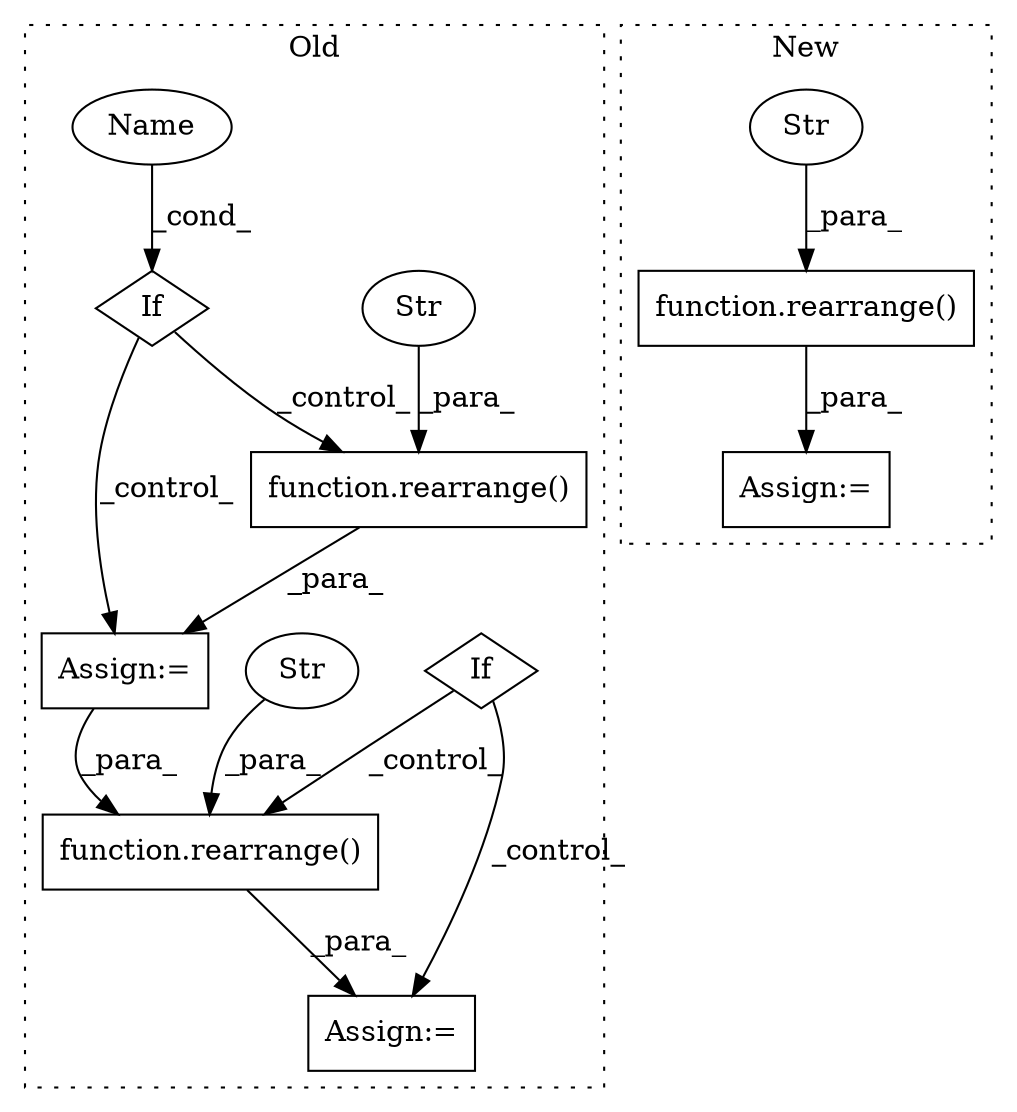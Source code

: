 digraph G {
subgraph cluster0 {
1 [label="function.rearrange()" a="75" s="2973,3012" l="10,15" shape="box"];
3 [label="Str" a="66" s="2986" l="26" shape="ellipse"];
5 [label="Assign:=" a="68" s="2970" l="3" shape="box"];
7 [label="Assign:=" a="68" s="2648" l="3" shape="box"];
8 [label="function.rearrange()" a="75" s="2651,2690" l="10,1" shape="box"];
9 [label="Str" a="66" s="2664" l="26" shape="ellipse"];
10 [label="If" a="96" s="2622,2633" l="3,14" shape="diamond"];
11 [label="If" a="96" s="2821,2848" l="3,14" shape="diamond"];
12 [label="Name" a="87" s="2625" l="8" shape="ellipse"];
label = "Old";
style="dotted";
}
subgraph cluster1 {
2 [label="function.rearrange()" a="75" s="6410,6446" l="10,1" shape="box"];
4 [label="Str" a="66" s="6430" l="16" shape="ellipse"];
6 [label="Assign:=" a="68" s="6407" l="3" shape="box"];
label = "New";
style="dotted";
}
1 -> 5 [label="_para_"];
2 -> 6 [label="_para_"];
3 -> 1 [label="_para_"];
4 -> 2 [label="_para_"];
7 -> 1 [label="_para_"];
8 -> 7 [label="_para_"];
9 -> 8 [label="_para_"];
10 -> 7 [label="_control_"];
10 -> 8 [label="_control_"];
11 -> 5 [label="_control_"];
11 -> 1 [label="_control_"];
12 -> 10 [label="_cond_"];
}